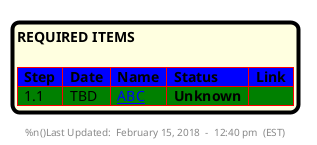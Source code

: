 {
  "sha1": "f8vfymhq0e74bjjt41xy80p531ved5",
  "insertion": {
    "when": "2024-06-01T09:03:05.771Z",
    "user": "plantuml@gmail.com"
  }
}
@startuml
skinparam LegendBackgroundColor #lightyellow  
skinparam LegendBorderThickness 4

legend bottom
<b>REQUIRED ITEMS</b>

<#blue,#red>|=  Step  |=  Date  |=  Name  |=  Status  |=  Link  |
<#green>|  1.1  |  TBD  |  [[https://www.asdasd.com/apps/documents/items/1965 ABC]]  |<color:black>  <b>Unknown  |   |
endlegend

center footer %n()Last Updated:  February 15, 2018  -  12:40 pm  (EST)
@enduml
